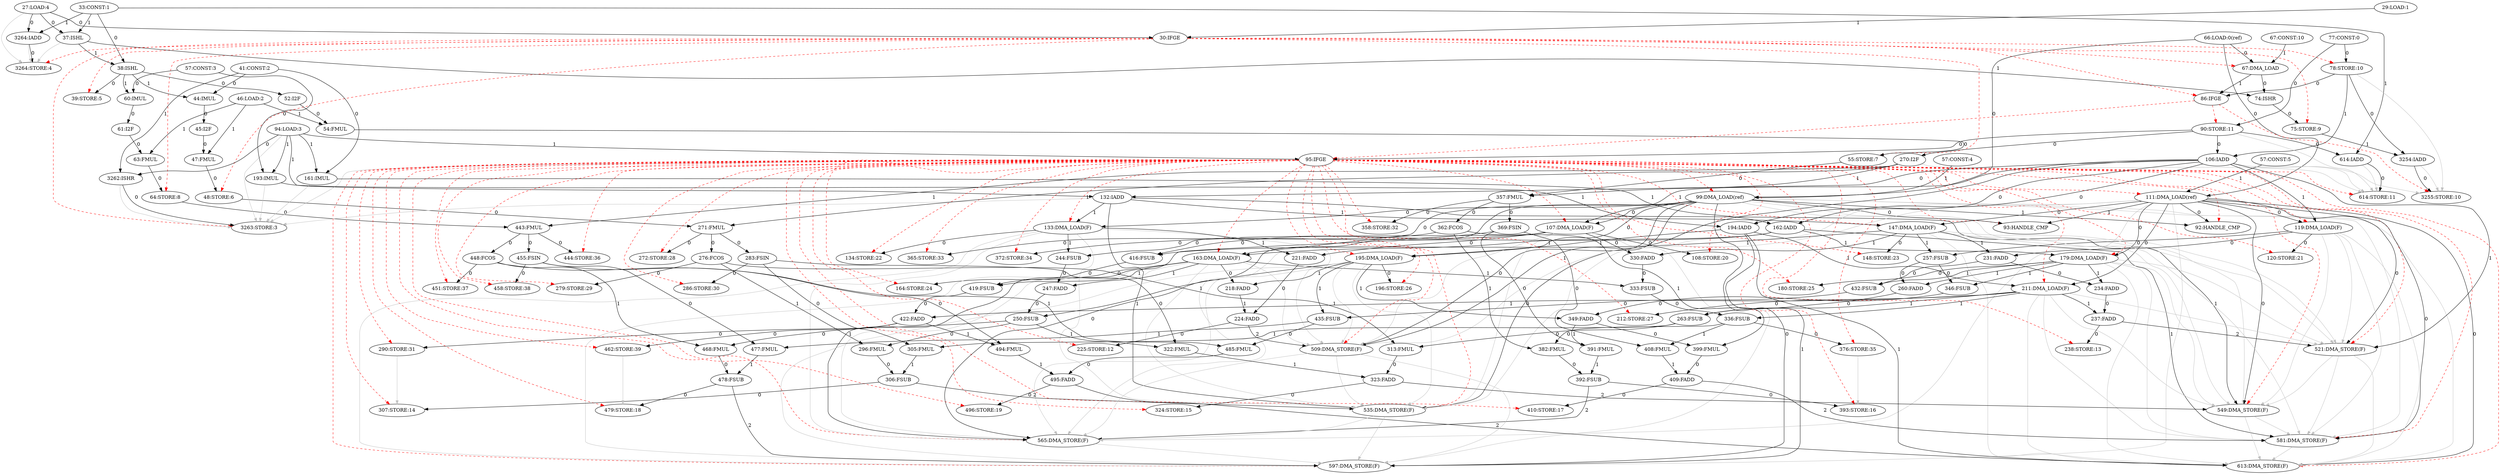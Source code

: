 digraph depgraph {
"3264:IADD" -> "3264:STORE:4"[label=0];
"27:LOAD:4" -> "3264:STORE:4"[color=gray];
"30:IFGE" -> "3264:STORE:4"[color=red,style=dashed];
"37:ISHL" -> "3264:STORE:4"[color=gray];
"3264:IADD" -> "3264:STORE:4"[color=gray];
"27:LOAD:4" -> "30:IFGE"[label=0];
"29:LOAD:1" -> "30:IFGE"[label=1];
"27:LOAD:4" -> "37:ISHL"[label=0];
"33:CONST:1" -> "37:ISHL"[label=1];
"27:LOAD:4" -> "3264:IADD"[label=0];
"33:CONST:1" -> "3264:IADD"[label=1];
"38:ISHL" -> "39:STORE:5"[label=0];
"30:IFGE" -> "39:STORE:5"[color=red,style=dashed];
"47:FMUL" -> "48:STORE:6"[label=0];
"30:IFGE" -> "48:STORE:6"[color=red,style=dashed];
"54:FMUL" -> "55:STORE:7"[label=0];
"30:IFGE" -> "55:STORE:7"[color=red,style=dashed];
"63:FMUL" -> "64:STORE:8"[label=0];
"30:IFGE" -> "64:STORE:8"[color=red,style=dashed];
"66:LOAD:0(ref)" -> "67:DMA_LOAD"[label=0];
"67:CONST:10" -> "67:DMA_LOAD"[label=1];
"30:IFGE" -> "67:DMA_LOAD"[color=red,style=dashed];
"74:ISHR" -> "75:STORE:9"[label=0];
"30:IFGE" -> "75:STORE:9"[color=red,style=dashed];
"77:CONST:0" -> "78:STORE:10"[label=0];
"30:IFGE" -> "78:STORE:10"[color=red,style=dashed];
"78:STORE:10" -> "86:IFGE"[label=0];
"67:DMA_LOAD" -> "86:IFGE"[label=1];
"30:IFGE" -> "86:IFGE"[color=red,style=dashed];
"3262:ISHR" -> "3263:STORE:3"[label=0];
"30:IFGE" -> "3263:STORE:3"[color=red,style=dashed];
"94:LOAD:3" -> "3263:STORE:3"[color=gray];
"95:IFGE" -> "3263:STORE:3"[color=gray];
"132:IADD" -> "3263:STORE:3"[color=gray];
"161:IMUL" -> "3263:STORE:3"[color=gray];
"193:IMUL" -> "3263:STORE:3"[color=gray];
"3262:ISHR" -> "3263:STORE:3"[color=gray];
"33:CONST:1" -> "38:ISHL"[label=0];
"37:ISHL" -> "38:ISHL"[label=1];
"90:STORE:11" -> "614:IADD"[label=0];
"33:CONST:1" -> "614:IADD"[label=1];
"67:DMA_LOAD" -> "74:ISHR"[label=0];
"37:ISHL" -> "74:ISHR"[label=1];
"41:CONST:2" -> "44:IMUL"[label=0];
"38:ISHL" -> "44:IMUL"[label=1];
"57:CONST:3" -> "60:IMUL"[label=0];
"38:ISHL" -> "60:IMUL"[label=1];
"38:ISHL" -> "52:I2F"[label=0];
"41:CONST:2" -> "161:IMUL"[label=0];
"94:LOAD:3" -> "161:IMUL"[label=1];
"94:LOAD:3" -> "3262:ISHR"[label=0];
"41:CONST:2" -> "3262:ISHR"[label=1];
"44:IMUL" -> "45:I2F"[label=0];
"45:I2F" -> "47:FMUL"[label=0];
"46:LOAD:2" -> "47:FMUL"[label=1];
"52:I2F" -> "54:FMUL"[label=0];
"46:LOAD:2" -> "54:FMUL"[label=1];
"61:I2F" -> "63:FMUL"[label=0];
"46:LOAD:2" -> "63:FMUL"[label=1];
"48:STORE:6" -> "271:FMUL"[label=0];
"270:I2F" -> "271:FMUL"[label=1];
"55:STORE:7" -> "357:FMUL"[label=0];
"270:I2F" -> "357:FMUL"[label=1];
"57:CONST:3" -> "193:IMUL"[label=0];
"94:LOAD:3" -> "193:IMUL"[label=1];
"60:IMUL" -> "61:I2F"[label=0];
"64:STORE:8" -> "443:FMUL"[label=0];
"270:I2F" -> "443:FMUL"[label=1];
"66:LOAD:0(ref)" -> "99:DMA_LOAD(ref)"[label=0];
"57:CONST:4" -> "99:DMA_LOAD(ref)"[label=1];
"95:IFGE" -> "99:DMA_LOAD(ref)"[color=red,style=dashed];
"66:LOAD:0(ref)" -> "111:DMA_LOAD(ref)"[label=0];
"57:CONST:5" -> "111:DMA_LOAD(ref)"[label=1];
"95:IFGE" -> "111:DMA_LOAD(ref)"[color=red,style=dashed];
"78:STORE:10" -> "3254:IADD"[label=0];
"75:STORE:9" -> "3254:IADD"[label=1];
"77:CONST:0" -> "90:STORE:11"[label=0];
"86:IFGE" -> "90:STORE:11"[color=red,style=dashed];
"3254:IADD" -> "3255:STORE:10"[label=0];
"78:STORE:10" -> "3255:STORE:10"[color=gray];
"86:IFGE" -> "3255:STORE:10"[color=red,style=dashed];
"106:IADD" -> "3255:STORE:10"[color=gray];
"3254:IADD" -> "3255:STORE:10"[color=gray];
"90:STORE:11" -> "106:IADD"[label=0];
"78:STORE:10" -> "106:IADD"[label=1];
"90:STORE:11" -> "95:IFGE"[label=0];
"94:LOAD:3" -> "95:IFGE"[label=1];
"86:IFGE" -> "95:IFGE"[color=red,style=dashed];
"614:IADD" -> "614:STORE:11"[label=0];
"90:STORE:11" -> "614:STORE:11"[color=gray];
"95:IFGE" -> "614:STORE:11"[color=red,style=dashed];
"106:IADD" -> "614:STORE:11"[color=gray];
"270:I2F" -> "614:STORE:11"[color=gray];
"614:IADD" -> "614:STORE:11"[color=gray];
"90:STORE:11" -> "270:I2F"[label=0];
"106:IADD" -> "132:IADD"[label=0];
"94:LOAD:3" -> "132:IADD"[label=1];
"99:DMA_LOAD(ref)" -> "107:DMA_LOAD(F)"[label=0];
"106:IADD" -> "107:DMA_LOAD(F)"[label=1];
"95:IFGE" -> "107:DMA_LOAD(F)"[color=red,style=dashed];
"107:DMA_LOAD(F)" -> "108:STORE:20"[label=0];
"95:IFGE" -> "108:STORE:20"[color=red,style=dashed];
"111:DMA_LOAD(ref)" -> "119:DMA_LOAD(F)"[label=0];
"106:IADD" -> "119:DMA_LOAD(F)"[label=1];
"95:IFGE" -> "119:DMA_LOAD(F)"[color=red,style=dashed];
"119:DMA_LOAD(F)" -> "120:STORE:21"[label=0];
"95:IFGE" -> "120:STORE:21"[color=red,style=dashed];
"99:DMA_LOAD(ref)" -> "133:DMA_LOAD(F)"[label=0];
"132:IADD" -> "133:DMA_LOAD(F)"[label=1];
"95:IFGE" -> "133:DMA_LOAD(F)"[color=red,style=dashed];
"133:DMA_LOAD(F)" -> "134:STORE:22"[label=0];
"95:IFGE" -> "134:STORE:22"[color=red,style=dashed];
"111:DMA_LOAD(ref)" -> "147:DMA_LOAD(F)"[label=0];
"132:IADD" -> "147:DMA_LOAD(F)"[label=1];
"95:IFGE" -> "147:DMA_LOAD(F)"[color=red,style=dashed];
"147:DMA_LOAD(F)" -> "148:STORE:23"[label=0];
"95:IFGE" -> "148:STORE:23"[color=red,style=dashed];
"99:DMA_LOAD(ref)" -> "163:DMA_LOAD(F)"[label=0];
"162:IADD" -> "163:DMA_LOAD(F)"[label=1];
"95:IFGE" -> "163:DMA_LOAD(F)"[color=red,style=dashed];
"163:DMA_LOAD(F)" -> "164:STORE:24"[label=0];
"95:IFGE" -> "164:STORE:24"[color=red,style=dashed];
"111:DMA_LOAD(ref)" -> "179:DMA_LOAD(F)"[label=0];
"162:IADD" -> "179:DMA_LOAD(F)"[label=1];
"95:IFGE" -> "179:DMA_LOAD(F)"[color=red,style=dashed];
"179:DMA_LOAD(F)" -> "180:STORE:25"[label=0];
"95:IFGE" -> "180:STORE:25"[color=red,style=dashed];
"99:DMA_LOAD(ref)" -> "195:DMA_LOAD(F)"[label=0];
"194:IADD" -> "195:DMA_LOAD(F)"[label=1];
"95:IFGE" -> "195:DMA_LOAD(F)"[color=red,style=dashed];
"195:DMA_LOAD(F)" -> "196:STORE:26"[label=0];
"95:IFGE" -> "196:STORE:26"[color=red,style=dashed];
"111:DMA_LOAD(ref)" -> "211:DMA_LOAD(F)"[label=0];
"194:IADD" -> "211:DMA_LOAD(F)"[label=1];
"95:IFGE" -> "211:DMA_LOAD(F)"[color=red,style=dashed];
"211:DMA_LOAD(F)" -> "212:STORE:27"[label=0];
"95:IFGE" -> "212:STORE:27"[color=red,style=dashed];
"224:FADD" -> "225:STORE:12"[label=0];
"95:IFGE" -> "225:STORE:12"[color=red,style=dashed];
"237:FADD" -> "238:STORE:13"[label=0];
"95:IFGE" -> "238:STORE:13"[color=red,style=dashed];
"271:FMUL" -> "272:STORE:28"[label=0];
"95:IFGE" -> "272:STORE:28"[color=red,style=dashed];
"276:FCOS" -> "279:STORE:29"[label=0];
"95:IFGE" -> "279:STORE:29"[color=red,style=dashed];
"283:FSIN" -> "286:STORE:30"[label=0];
"95:IFGE" -> "286:STORE:30"[color=red,style=dashed];
"250:FSUB" -> "290:STORE:31"[label=0];
"95:IFGE" -> "290:STORE:31"[color=red,style=dashed];
"306:FSUB" -> "307:STORE:14"[label=0];
"95:IFGE" -> "307:STORE:14"[color=red,style=dashed];
"290:STORE:31" -> "307:STORE:14"[color=gray];
"323:FADD" -> "324:STORE:15"[label=0];
"95:IFGE" -> "324:STORE:15"[color=red,style=dashed];
"357:FMUL" -> "358:STORE:32"[label=0];
"95:IFGE" -> "358:STORE:32"[color=red,style=dashed];
"362:FCOS" -> "365:STORE:33"[label=0];
"95:IFGE" -> "365:STORE:33"[color=red,style=dashed];
"369:FSIN" -> "372:STORE:34"[label=0];
"95:IFGE" -> "372:STORE:34"[color=red,style=dashed];
"336:FSUB" -> "376:STORE:35"[label=0];
"95:IFGE" -> "376:STORE:35"[color=red,style=dashed];
"392:FSUB" -> "393:STORE:16"[label=0];
"95:IFGE" -> "393:STORE:16"[color=red,style=dashed];
"376:STORE:35" -> "393:STORE:16"[color=gray];
"409:FADD" -> "410:STORE:17"[label=0];
"95:IFGE" -> "410:STORE:17"[color=red,style=dashed];
"443:FMUL" -> "444:STORE:36"[label=0];
"95:IFGE" -> "444:STORE:36"[color=red,style=dashed];
"448:FCOS" -> "451:STORE:37"[label=0];
"95:IFGE" -> "451:STORE:37"[color=red,style=dashed];
"455:FSIN" -> "458:STORE:38"[label=0];
"95:IFGE" -> "458:STORE:38"[color=red,style=dashed];
"422:FADD" -> "462:STORE:39"[label=0];
"95:IFGE" -> "462:STORE:39"[color=red,style=dashed];
"478:FSUB" -> "479:STORE:18"[label=0];
"95:IFGE" -> "479:STORE:18"[color=red,style=dashed];
"462:STORE:39" -> "479:STORE:18"[color=gray];
"495:FADD" -> "496:STORE:19"[label=0];
"95:IFGE" -> "496:STORE:19"[color=red,style=dashed];
"99:DMA_LOAD(ref)" -> "509:DMA_STORE(F)"[label=0];
"106:IADD" -> "509:DMA_STORE(F)"[label=1];
"224:FADD" -> "509:DMA_STORE(F)"[label=2];
"95:IFGE" -> "509:DMA_STORE(F)"[color=red,style=dashed];
"107:DMA_LOAD(F)" -> "509:DMA_STORE(F)"[color=gray];
"111:DMA_LOAD(ref)" -> "509:DMA_STORE(F)"[color=gray];
"133:DMA_LOAD(F)" -> "509:DMA_STORE(F)"[color=gray];
"163:DMA_LOAD(F)" -> "509:DMA_STORE(F)"[color=gray];
"195:DMA_LOAD(F)" -> "509:DMA_STORE(F)"[color=gray];
"111:DMA_LOAD(ref)" -> "521:DMA_STORE(F)"[label=0];
"106:IADD" -> "521:DMA_STORE(F)"[label=1];
"237:FADD" -> "521:DMA_STORE(F)"[label=2];
"95:IFGE" -> "521:DMA_STORE(F)"[color=red,style=dashed];
"99:DMA_LOAD(ref)" -> "521:DMA_STORE(F)"[color=gray];
"119:DMA_LOAD(F)" -> "521:DMA_STORE(F)"[color=gray];
"147:DMA_LOAD(F)" -> "521:DMA_STORE(F)"[color=gray];
"179:DMA_LOAD(F)" -> "521:DMA_STORE(F)"[color=gray];
"211:DMA_LOAD(F)" -> "521:DMA_STORE(F)"[color=gray];
"99:DMA_LOAD(ref)" -> "535:DMA_STORE(F)"[label=0];
"132:IADD" -> "535:DMA_STORE(F)"[label=1];
"306:FSUB" -> "535:DMA_STORE(F)"[label=2];
"95:IFGE" -> "535:DMA_STORE(F)"[color=red,style=dashed];
"107:DMA_LOAD(F)" -> "535:DMA_STORE(F)"[color=gray];
"111:DMA_LOAD(ref)" -> "535:DMA_STORE(F)"[color=gray];
"133:DMA_LOAD(F)" -> "535:DMA_STORE(F)"[color=gray];
"163:DMA_LOAD(F)" -> "535:DMA_STORE(F)"[color=gray];
"195:DMA_LOAD(F)" -> "535:DMA_STORE(F)"[color=gray];
"509:DMA_STORE(F)" -> "535:DMA_STORE(F)"[color=gray];
"111:DMA_LOAD(ref)" -> "549:DMA_STORE(F)"[label=0];
"132:IADD" -> "549:DMA_STORE(F)"[label=1];
"323:FADD" -> "549:DMA_STORE(F)"[label=2];
"95:IFGE" -> "549:DMA_STORE(F)"[color=red,style=dashed];
"99:DMA_LOAD(ref)" -> "549:DMA_STORE(F)"[color=gray];
"119:DMA_LOAD(F)" -> "549:DMA_STORE(F)"[color=gray];
"147:DMA_LOAD(F)" -> "549:DMA_STORE(F)"[color=gray];
"179:DMA_LOAD(F)" -> "549:DMA_STORE(F)"[color=gray];
"211:DMA_LOAD(F)" -> "549:DMA_STORE(F)"[color=gray];
"521:DMA_STORE(F)" -> "549:DMA_STORE(F)"[color=gray];
"99:DMA_LOAD(ref)" -> "565:DMA_STORE(F)"[label=0];
"162:IADD" -> "565:DMA_STORE(F)"[label=1];
"392:FSUB" -> "565:DMA_STORE(F)"[label=2];
"95:IFGE" -> "565:DMA_STORE(F)"[color=red,style=dashed];
"107:DMA_LOAD(F)" -> "565:DMA_STORE(F)"[color=gray];
"111:DMA_LOAD(ref)" -> "565:DMA_STORE(F)"[color=gray];
"133:DMA_LOAD(F)" -> "565:DMA_STORE(F)"[color=gray];
"163:DMA_LOAD(F)" -> "565:DMA_STORE(F)"[color=gray];
"195:DMA_LOAD(F)" -> "565:DMA_STORE(F)"[color=gray];
"509:DMA_STORE(F)" -> "565:DMA_STORE(F)"[color=gray];
"535:DMA_STORE(F)" -> "565:DMA_STORE(F)"[color=gray];
"111:DMA_LOAD(ref)" -> "581:DMA_STORE(F)"[label=0];
"162:IADD" -> "581:DMA_STORE(F)"[label=1];
"409:FADD" -> "581:DMA_STORE(F)"[label=2];
"95:IFGE" -> "581:DMA_STORE(F)"[color=red,style=dashed];
"99:DMA_LOAD(ref)" -> "581:DMA_STORE(F)"[color=gray];
"119:DMA_LOAD(F)" -> "581:DMA_STORE(F)"[color=gray];
"147:DMA_LOAD(F)" -> "581:DMA_STORE(F)"[color=gray];
"179:DMA_LOAD(F)" -> "581:DMA_STORE(F)"[color=gray];
"211:DMA_LOAD(F)" -> "581:DMA_STORE(F)"[color=gray];
"521:DMA_STORE(F)" -> "581:DMA_STORE(F)"[color=gray];
"549:DMA_STORE(F)" -> "581:DMA_STORE(F)"[color=gray];
"99:DMA_LOAD(ref)" -> "597:DMA_STORE(F)"[label=0];
"194:IADD" -> "597:DMA_STORE(F)"[label=1];
"478:FSUB" -> "597:DMA_STORE(F)"[label=2];
"95:IFGE" -> "597:DMA_STORE(F)"[color=red,style=dashed];
"107:DMA_LOAD(F)" -> "597:DMA_STORE(F)"[color=gray];
"111:DMA_LOAD(ref)" -> "597:DMA_STORE(F)"[color=gray];
"133:DMA_LOAD(F)" -> "597:DMA_STORE(F)"[color=gray];
"163:DMA_LOAD(F)" -> "597:DMA_STORE(F)"[color=gray];
"195:DMA_LOAD(F)" -> "597:DMA_STORE(F)"[color=gray];
"509:DMA_STORE(F)" -> "597:DMA_STORE(F)"[color=gray];
"535:DMA_STORE(F)" -> "597:DMA_STORE(F)"[color=gray];
"565:DMA_STORE(F)" -> "597:DMA_STORE(F)"[color=gray];
"111:DMA_LOAD(ref)" -> "613:DMA_STORE(F)"[label=0];
"194:IADD" -> "613:DMA_STORE(F)"[label=1];
"495:FADD" -> "613:DMA_STORE(F)"[label=2];
"95:IFGE" -> "613:DMA_STORE(F)"[color=red,style=dashed];
"99:DMA_LOAD(ref)" -> "613:DMA_STORE(F)"[color=gray];
"119:DMA_LOAD(F)" -> "613:DMA_STORE(F)"[color=gray];
"147:DMA_LOAD(F)" -> "613:DMA_STORE(F)"[color=gray];
"179:DMA_LOAD(F)" -> "613:DMA_STORE(F)"[color=gray];
"211:DMA_LOAD(F)" -> "613:DMA_STORE(F)"[color=gray];
"521:DMA_STORE(F)" -> "613:DMA_STORE(F)"[color=gray];
"549:DMA_STORE(F)" -> "613:DMA_STORE(F)"[color=gray];
"581:DMA_STORE(F)" -> "613:DMA_STORE(F)"[color=gray];
"106:IADD" -> "162:IADD"[label=0];
"161:IMUL" -> "162:IADD"[label=1];
"106:IADD" -> "194:IADD"[label=0];
"193:IMUL" -> "194:IADD"[label=1];
"107:DMA_LOAD(F)" -> "244:FSUB"[label=0];
"133:DMA_LOAD(F)" -> "244:FSUB"[label=1];
"107:DMA_LOAD(F)" -> "330:FADD"[label=0];
"147:DMA_LOAD(F)" -> "330:FADD"[label=1];
"107:DMA_LOAD(F)" -> "416:FSUB"[label=0];
"147:DMA_LOAD(F)" -> "416:FSUB"[label=1];
"107:DMA_LOAD(F)" -> "221:FADD"[label=0];
"133:DMA_LOAD(F)" -> "221:FADD"[label=1];
"119:DMA_LOAD(F)" -> "231:FADD"[label=0];
"147:DMA_LOAD(F)" -> "231:FADD"[label=1];
"119:DMA_LOAD(F)" -> "257:FSUB"[label=0];
"147:DMA_LOAD(F)" -> "257:FSUB"[label=1];
"244:FSUB" -> "247:FADD"[label=0];
"163:DMA_LOAD(F)" -> "247:FADD"[label=1];
"330:FADD" -> "333:FSUB"[label=0];
"163:DMA_LOAD(F)" -> "333:FSUB"[label=1];
"416:FSUB" -> "419:FSUB"[label=0];
"163:DMA_LOAD(F)" -> "419:FSUB"[label=1];
"163:DMA_LOAD(F)" -> "218:FADD"[label=0];
"195:DMA_LOAD(F)" -> "218:FADD"[label=1];
"231:FADD" -> "234:FADD"[label=0];
"179:DMA_LOAD(F)" -> "234:FADD"[label=1];
"257:FSUB" -> "260:FADD"[label=0];
"179:DMA_LOAD(F)" -> "260:FADD"[label=1];
"257:FSUB" -> "346:FSUB"[label=0];
"179:DMA_LOAD(F)" -> "346:FSUB"[label=1];
"231:FADD" -> "432:FSUB"[label=0];
"179:DMA_LOAD(F)" -> "432:FSUB"[label=1];
"247:FADD" -> "250:FSUB"[label=0];
"195:DMA_LOAD(F)" -> "250:FSUB"[label=1];
"346:FSUB" -> "349:FADD"[label=0];
"195:DMA_LOAD(F)" -> "349:FADD"[label=1];
"432:FSUB" -> "435:FSUB"[label=0];
"195:DMA_LOAD(F)" -> "435:FSUB"[label=1];
"234:FADD" -> "237:FADD"[label=0];
"211:DMA_LOAD(F)" -> "237:FADD"[label=1];
"260:FADD" -> "263:FSUB"[label=0];
"211:DMA_LOAD(F)" -> "263:FSUB"[label=1];
"333:FSUB" -> "336:FSUB"[label=0];
"211:DMA_LOAD(F)" -> "336:FSUB"[label=1];
"419:FSUB" -> "422:FADD"[label=0];
"211:DMA_LOAD(F)" -> "422:FADD"[label=1];
"221:FADD" -> "224:FADD"[label=0];
"218:FADD" -> "224:FADD"[label=1];
"250:FSUB" -> "296:FMUL"[label=0];
"276:FCOS" -> "296:FMUL"[label=1];
"283:FSIN" -> "322:FMUL"[label=0];
"250:FSUB" -> "322:FMUL"[label=1];
"283:FSIN" -> "305:FMUL"[label=0];
"263:FSUB" -> "305:FMUL"[label=1];
"263:FSUB" -> "313:FMUL"[label=0];
"276:FCOS" -> "313:FMUL"[label=1];
"271:FMUL" -> "276:FCOS"[label=0];
"271:FMUL" -> "283:FSIN"[label=0];
"296:FMUL" -> "306:FSUB"[label=0];
"305:FMUL" -> "306:FSUB"[label=1];
"313:FMUL" -> "323:FADD"[label=0];
"322:FMUL" -> "323:FADD"[label=1];
"336:FSUB" -> "382:FMUL"[label=0];
"362:FCOS" -> "382:FMUL"[label=1];
"369:FSIN" -> "408:FMUL"[label=0];
"336:FSUB" -> "408:FMUL"[label=1];
"369:FSIN" -> "391:FMUL"[label=0];
"349:FADD" -> "391:FMUL"[label=1];
"349:FADD" -> "399:FMUL"[label=0];
"362:FCOS" -> "399:FMUL"[label=1];
"357:FMUL" -> "362:FCOS"[label=0];
"357:FMUL" -> "369:FSIN"[label=0];
"382:FMUL" -> "392:FSUB"[label=0];
"391:FMUL" -> "392:FSUB"[label=1];
"399:FMUL" -> "409:FADD"[label=0];
"408:FMUL" -> "409:FADD"[label=1];
"422:FADD" -> "468:FMUL"[label=0];
"448:FCOS" -> "468:FMUL"[label=1];
"455:FSIN" -> "494:FMUL"[label=0];
"422:FADD" -> "494:FMUL"[label=1];
"455:FSIN" -> "477:FMUL"[label=0];
"435:FSUB" -> "477:FMUL"[label=1];
"435:FSUB" -> "485:FMUL"[label=0];
"448:FCOS" -> "485:FMUL"[label=1];
"443:FMUL" -> "448:FCOS"[label=0];
"443:FMUL" -> "455:FSIN"[label=0];
"468:FMUL" -> "478:FSUB"[label=0];
"477:FMUL" -> "478:FSUB"[label=1];
"485:FMUL" -> "495:FADD"[label=0];
"494:FMUL" -> "495:FADD"[label=1];
"111:DMA_LOAD(ref)" -> "92:HANDLE_CMP"[label=0];
"99:DMA_LOAD(ref)" -> "92:HANDLE_CMP"[label=1];
"95:IFGE" -> "92:HANDLE_CMP"[color=red,style=dashed];
"99:DMA_LOAD(ref)" -> "93:HANDLE_CMP"[label=0];
"111:DMA_LOAD(ref)" -> "93:HANDLE_CMP"[label=1];
"95:IFGE" -> "93:HANDLE_CMP"[color=red,style=dashed];
}